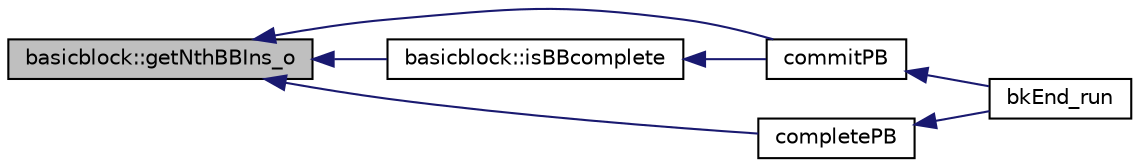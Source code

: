 digraph G
{
  edge [fontname="Helvetica",fontsize="10",labelfontname="Helvetica",labelfontsize="10"];
  node [fontname="Helvetica",fontsize="10",shape=record];
  rankdir=LR;
  Node1 [label="basicblock::getNthBBIns_o",height=0.2,width=0.4,color="black", fillcolor="grey75", style="filled" fontcolor="black"];
  Node1 -> Node2 [dir=back,color="midnightblue",fontsize="10",style="solid",fontname="Helvetica"];
  Node2 [label="commitPB",height=0.2,width=0.4,color="black", fillcolor="white", style="filled",URL="$bkEnd_8cpp.html#a2fbac5556ee437e9fab920fdc6eecce2"];
  Node2 -> Node3 [dir=back,color="midnightblue",fontsize="10",style="solid",fontname="Helvetica"];
  Node3 [label="bkEnd_run",height=0.2,width=0.4,color="black", fillcolor="white", style="filled",URL="$bkEnd_8h.html#a0de885ce07273f37e162ecb0e63ec95d"];
  Node1 -> Node4 [dir=back,color="midnightblue",fontsize="10",style="solid",fontname="Helvetica"];
  Node4 [label="completePB",height=0.2,width=0.4,color="black", fillcolor="white", style="filled",URL="$bkEnd_8cpp.html#a968c90c4d8d2a7f34dcb172bfef57feb"];
  Node4 -> Node3 [dir=back,color="midnightblue",fontsize="10",style="solid",fontname="Helvetica"];
  Node1 -> Node5 [dir=back,color="midnightblue",fontsize="10",style="solid",fontname="Helvetica"];
  Node5 [label="basicblock::isBBcomplete",height=0.2,width=0.4,color="black", fillcolor="white", style="filled",URL="$classbasicblock.html#aa3e4afae3ad78659454d5747931ee455"];
  Node5 -> Node2 [dir=back,color="midnightblue",fontsize="10",style="solid",fontname="Helvetica"];
}
